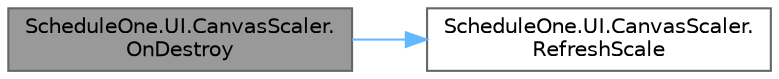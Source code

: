 digraph "ScheduleOne.UI.CanvasScaler.OnDestroy"
{
 // LATEX_PDF_SIZE
  bgcolor="transparent";
  edge [fontname=Helvetica,fontsize=10,labelfontname=Helvetica,labelfontsize=10];
  node [fontname=Helvetica,fontsize=10,shape=box,height=0.2,width=0.4];
  rankdir="LR";
  Node1 [id="Node000001",label="ScheduleOne.UI.CanvasScaler.\lOnDestroy",height=0.2,width=0.4,color="gray40", fillcolor="grey60", style="filled", fontcolor="black",tooltip=" "];
  Node1 -> Node2 [id="edge1_Node000001_Node000002",color="steelblue1",style="solid",tooltip=" "];
  Node2 [id="Node000002",label="ScheduleOne.UI.CanvasScaler.\lRefreshScale",height=0.2,width=0.4,color="grey40", fillcolor="white", style="filled",URL="$class_schedule_one_1_1_u_i_1_1_canvas_scaler.html#a79538039cd3b3f84f36a245edbdbaa12",tooltip=" "];
}
